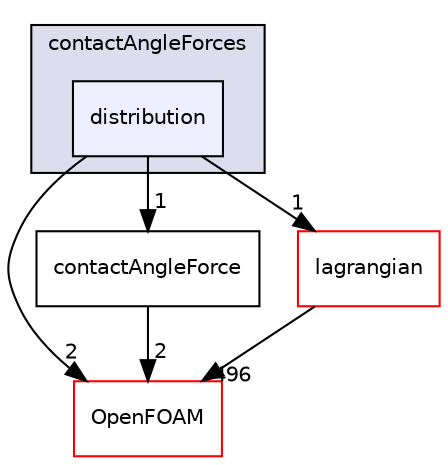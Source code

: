 digraph "src/regionModels/surfaceFilmModels/submodels/kinematic/force/contactAngleForces/distribution" {
  bgcolor=transparent;
  compound=true
  node [ fontsize="10", fontname="Helvetica"];
  edge [ labelfontsize="10", labelfontname="Helvetica"];
  subgraph clusterdir_ba3221cac8085663135ad3e23e7eee8e {
    graph [ bgcolor="#ddddee", pencolor="black", label="contactAngleForces" fontname="Helvetica", fontsize="10", URL="dir_ba3221cac8085663135ad3e23e7eee8e.html"]
  dir_0a18a2fdc6f957cd1b9f562eb9ed7295 [shape=box, label="distribution", style="filled", fillcolor="#eeeeff", pencolor="black", URL="dir_0a18a2fdc6f957cd1b9f562eb9ed7295.html"];
  }
  dir_c5473ff19b20e6ec4dfe5c310b3778a8 [shape=box label="OpenFOAM" color="red" URL="dir_c5473ff19b20e6ec4dfe5c310b3778a8.html"];
  dir_aa80df8ae163a0be5dc163aeb89b8bfe [shape=box label="contactAngleForce" URL="dir_aa80df8ae163a0be5dc163aeb89b8bfe.html"];
  dir_f8c25efc4b6f6a8502a42d5af7554d23 [shape=box label="lagrangian" color="red" URL="dir_f8c25efc4b6f6a8502a42d5af7554d23.html"];
  dir_0a18a2fdc6f957cd1b9f562eb9ed7295->dir_c5473ff19b20e6ec4dfe5c310b3778a8 [headlabel="2", labeldistance=1.5 headhref="dir_003432_002151.html"];
  dir_0a18a2fdc6f957cd1b9f562eb9ed7295->dir_aa80df8ae163a0be5dc163aeb89b8bfe [headlabel="1", labeldistance=1.5 headhref="dir_003432_003431.html"];
  dir_0a18a2fdc6f957cd1b9f562eb9ed7295->dir_f8c25efc4b6f6a8502a42d5af7554d23 [headlabel="1", labeldistance=1.5 headhref="dir_003432_001500.html"];
  dir_aa80df8ae163a0be5dc163aeb89b8bfe->dir_c5473ff19b20e6ec4dfe5c310b3778a8 [headlabel="2", labeldistance=1.5 headhref="dir_003431_002151.html"];
  dir_f8c25efc4b6f6a8502a42d5af7554d23->dir_c5473ff19b20e6ec4dfe5c310b3778a8 [headlabel="496", labeldistance=1.5 headhref="dir_001500_002151.html"];
}
